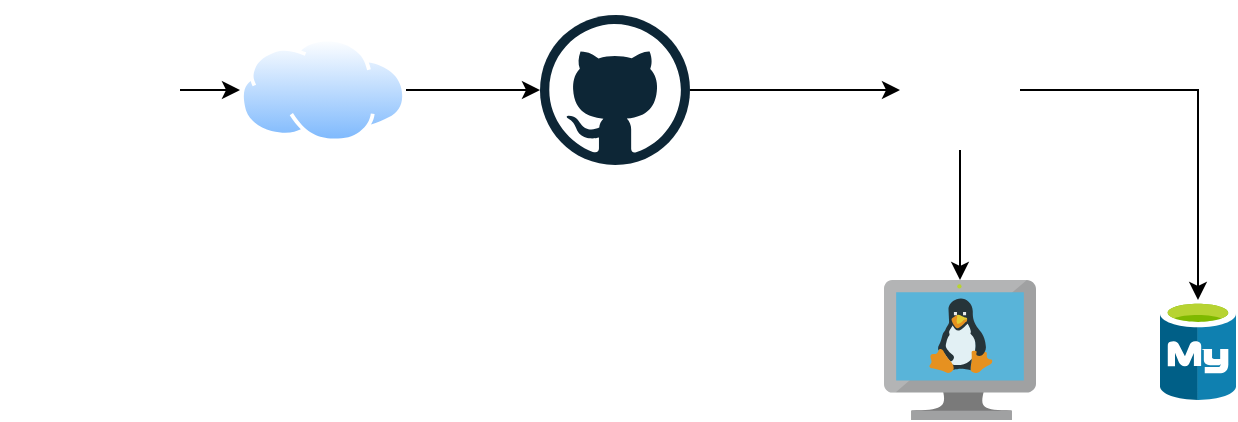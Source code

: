 <mxfile version="12.3.0" type="github" pages="1">
  <diagram id="-47FCgSeEFDJPJqs-hra" name="Page-1">
    <mxGraphModel dx="868" dy="450" grid="1" gridSize="10" guides="1" tooltips="1" connect="1" arrows="1" fold="1" page="1" pageScale="1" pageWidth="850" pageHeight="1100" math="0" shadow="0">
      <root>
        <mxCell id="0"/>
        <mxCell id="1" parent="0"/>
        <mxCell id="xN3pcCqZH3xpEfWHNsk7-13" value="" style="edgeStyle=orthogonalEdgeStyle;rounded=0;orthogonalLoop=1;jettySize=auto;html=1;" edge="1" parent="1" source="xN3pcCqZH3xpEfWHNsk7-1" target="xN3pcCqZH3xpEfWHNsk7-12">
          <mxGeometry relative="1" as="geometry"/>
        </mxCell>
        <mxCell id="xN3pcCqZH3xpEfWHNsk7-16" style="edgeStyle=orthogonalEdgeStyle;rounded=0;orthogonalLoop=1;jettySize=auto;html=1;" edge="1" parent="1" source="xN3pcCqZH3xpEfWHNsk7-1" target="xN3pcCqZH3xpEfWHNsk7-14">
          <mxGeometry relative="1" as="geometry"/>
        </mxCell>
        <mxCell id="xN3pcCqZH3xpEfWHNsk7-1" value="" style="shape=image;html=1;verticalAlign=top;verticalLabelPosition=bottom;labelBackgroundColor=#ffffff;imageAspect=0;aspect=fixed;image=https://cdn4.iconfinder.com/data/icons/logos-brands-5/24/jenkins-128.png" vertex="1" parent="1">
          <mxGeometry x="480" y="95" width="60" height="60" as="geometry"/>
        </mxCell>
        <mxCell id="xN3pcCqZH3xpEfWHNsk7-11" value="" style="edgeStyle=orthogonalEdgeStyle;rounded=0;orthogonalLoop=1;jettySize=auto;html=1;" edge="1" parent="1" source="xN3pcCqZH3xpEfWHNsk7-2" target="xN3pcCqZH3xpEfWHNsk7-1">
          <mxGeometry relative="1" as="geometry"/>
        </mxCell>
        <mxCell id="xN3pcCqZH3xpEfWHNsk7-2" value="" style="dashed=0;outlineConnect=0;html=1;align=center;labelPosition=center;verticalLabelPosition=bottom;verticalAlign=top;shape=mxgraph.weblogos.github" vertex="1" parent="1">
          <mxGeometry x="300" y="87.5" width="75" height="75" as="geometry"/>
        </mxCell>
        <mxCell id="xN3pcCqZH3xpEfWHNsk7-5" value="" style="edgeStyle=orthogonalEdgeStyle;rounded=0;orthogonalLoop=1;jettySize=auto;html=1;" edge="1" parent="1" source="xN3pcCqZH3xpEfWHNsk7-3" target="xN3pcCqZH3xpEfWHNsk7-4">
          <mxGeometry relative="1" as="geometry"/>
        </mxCell>
        <mxCell id="xN3pcCqZH3xpEfWHNsk7-3" value="" style="shape=image;html=1;verticalAlign=top;verticalLabelPosition=bottom;labelBackgroundColor=#ffffff;imageAspect=0;aspect=fixed;image=https://cdn0.iconfinder.com/data/icons/software-engineering-and-video-gaming/512/77_hacker_user_gammer_programmer-128.png" vertex="1" parent="1">
          <mxGeometry x="30" y="80" width="90" height="90" as="geometry"/>
        </mxCell>
        <mxCell id="xN3pcCqZH3xpEfWHNsk7-6" value="" style="edgeStyle=orthogonalEdgeStyle;rounded=0;orthogonalLoop=1;jettySize=auto;html=1;" edge="1" parent="1" source="xN3pcCqZH3xpEfWHNsk7-4" target="xN3pcCqZH3xpEfWHNsk7-2">
          <mxGeometry relative="1" as="geometry"/>
        </mxCell>
        <mxCell id="xN3pcCqZH3xpEfWHNsk7-4" value="" style="aspect=fixed;perimeter=ellipsePerimeter;html=1;align=center;shadow=0;dashed=0;spacingTop=3;image;image=img/lib/active_directory/internet_cloud.svg;" vertex="1" parent="1">
          <mxGeometry x="150" y="98.5" width="83" height="53" as="geometry"/>
        </mxCell>
        <mxCell id="xN3pcCqZH3xpEfWHNsk7-12" value="" style="aspect=fixed;html=1;points=[];align=center;image;fontSize=12;image=img/lib/mscae/VM_Linux.svg;" vertex="1" parent="1">
          <mxGeometry x="472" y="220" width="76" height="70" as="geometry"/>
        </mxCell>
        <mxCell id="xN3pcCqZH3xpEfWHNsk7-14" value="" style="aspect=fixed;html=1;points=[];align=center;image;fontSize=12;image=img/lib/mscae/Azure_Database_for_MySQL_servers.svg;" vertex="1" parent="1">
          <mxGeometry x="610" y="230" width="38" height="50" as="geometry"/>
        </mxCell>
      </root>
    </mxGraphModel>
  </diagram>
</mxfile>
